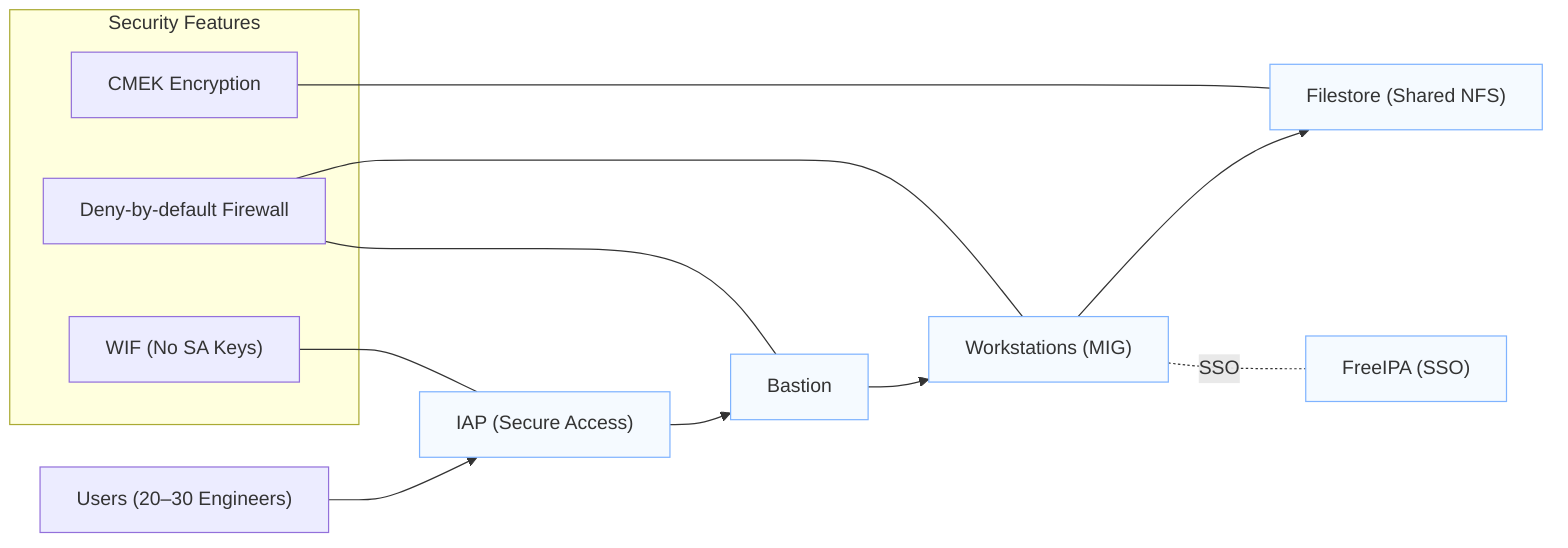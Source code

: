 graph LR
  %% Executive Overview (Stakeholder-friendly)
  Users["Users (20–30 Engineers)"] --> IAP["IAP (Secure Access)"] --> Bastion["Bastion"] --> Workstations["Workstations (MIG)"]
  Workstations --> Filestore["Filestore (Shared NFS)"]
  Workstations -. SSO .- FreeIPA["FreeIPA (SSO)"]

  subgraph Security["Security Features"]
    WIF["WIF (No SA Keys)"]
    CMEK["CMEK Encryption"]
    FW["Deny-by-default Firewall"]
  end

  WIF --- IAP
  CMEK --- Filestore
  FW --- Bastion
  FW --- Workstations

  classDef highlight fill:#f5faff,stroke:#7fb3ff,stroke-width:1px;
  class IAP,Bastion,Workstations,Filestore,FreeIPA highlight;